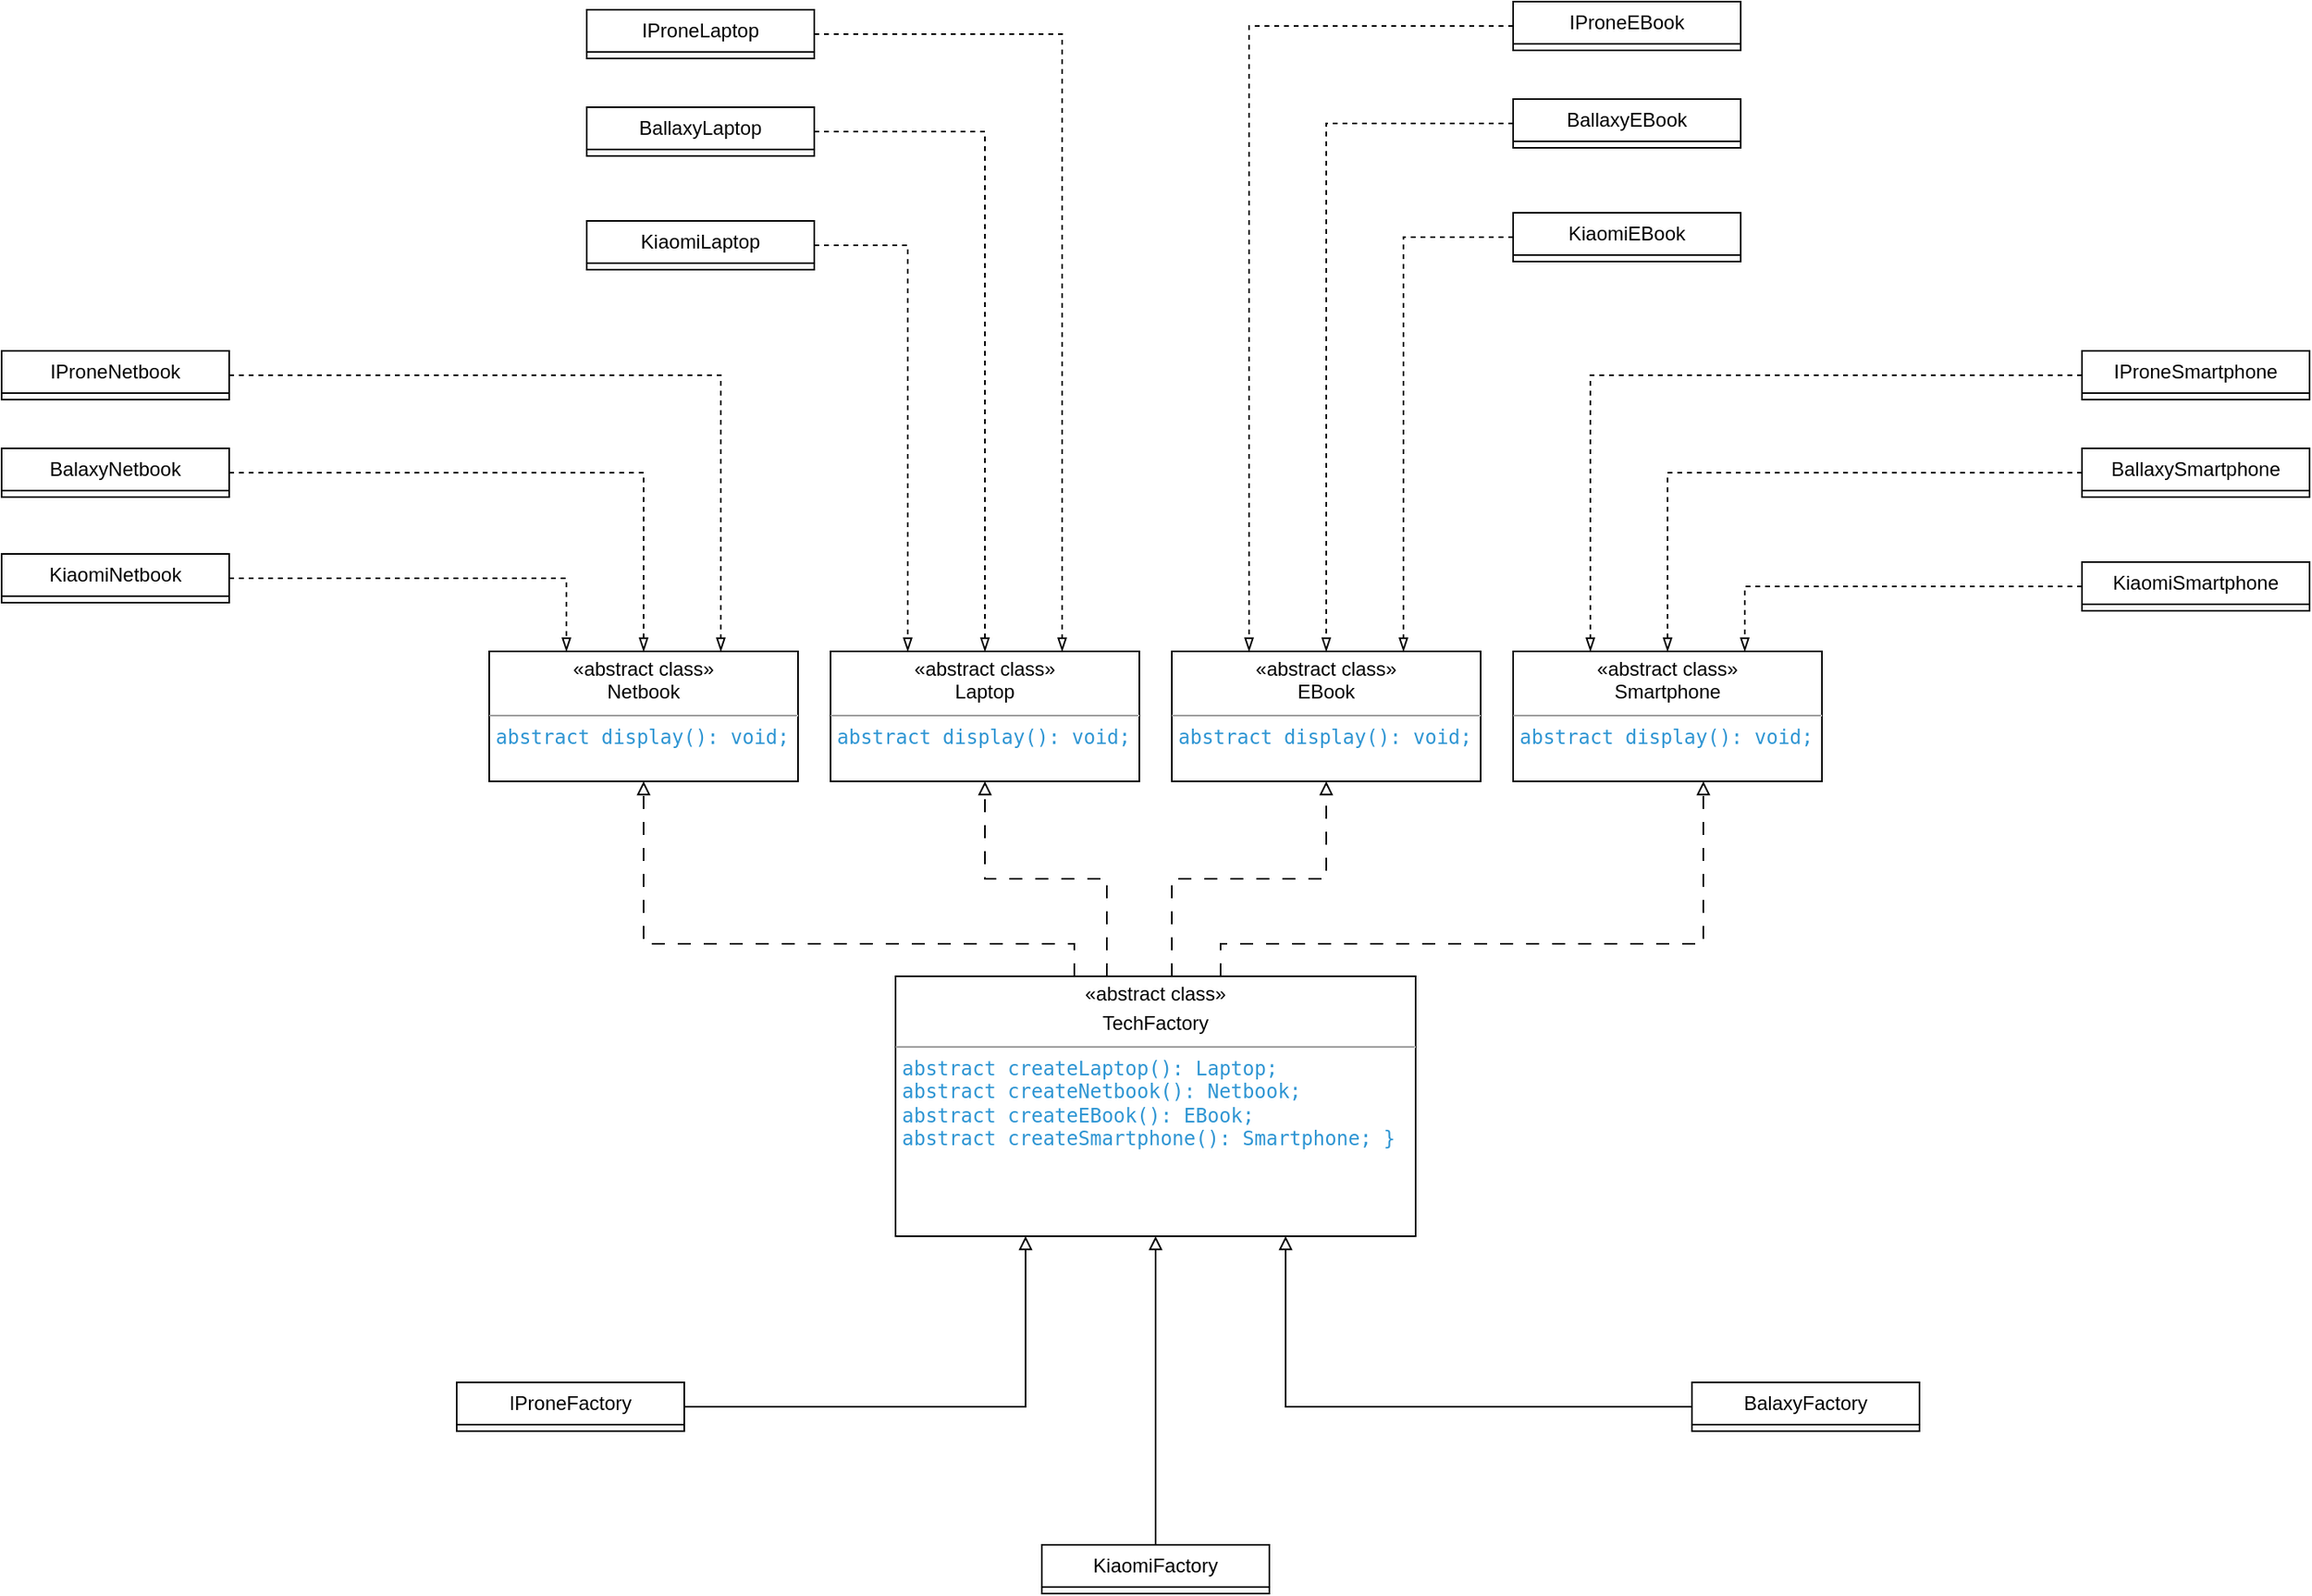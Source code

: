<mxfile version="23.1.5" type="device">
  <diagram name="Страница — 1" id="hpAXE56jWD4GynXyxA2A">
    <mxGraphModel dx="1706" dy="2249" grid="1" gridSize="10" guides="1" tooltips="1" connect="1" arrows="1" fold="1" page="1" pageScale="1" pageWidth="827" pageHeight="1169" math="0" shadow="0">
      <root>
        <mxCell id="0" />
        <mxCell id="1" parent="0" />
        <mxCell id="zwBjMrCUvgX5wGuSaflO-2" value="&lt;p style=&quot;margin:0px;margin-top:4px;text-align:center;&quot;&gt;«abstract class»&lt;br style=&quot;border-color: var(--border-color);&quot;&gt;Laptop&lt;/p&gt;&lt;hr size=&quot;1&quot;&gt;&lt;p style=&quot;margin:0px;margin-left:4px;&quot;&gt;&lt;font face=&quot;Söhne Mono, Monaco, Andale Mono, Ubuntu Mono, monospace&quot; color=&quot;#2e95d3&quot;&gt;abstract display(): void;&lt;/font&gt;&lt;br&gt;&lt;/p&gt;" style="verticalAlign=top;align=left;overflow=fill;html=1;whiteSpace=wrap;" parent="1" vertex="1">
          <mxGeometry x="670" y="295" width="190" height="80" as="geometry" />
        </mxCell>
        <mxCell id="zwBjMrCUvgX5wGuSaflO-4" value="&lt;p style=&quot;margin:0px;margin-top:4px;text-align:center;&quot;&gt;«abstract class»&lt;br style=&quot;border-color: var(--border-color);&quot;&gt;Netbook&lt;br&gt;&lt;/p&gt;&lt;hr size=&quot;1&quot;&gt;&lt;p style=&quot;margin:0px;margin-left:4px;&quot;&gt;&lt;font face=&quot;Söhne Mono, Monaco, Andale Mono, Ubuntu Mono, monospace&quot; color=&quot;#2e95d3&quot;&gt;abstract display(): void;&lt;/font&gt;&lt;br&gt;&lt;/p&gt;" style="verticalAlign=top;align=left;overflow=fill;html=1;whiteSpace=wrap;" parent="1" vertex="1">
          <mxGeometry x="460" y="295" width="190" height="80" as="geometry" />
        </mxCell>
        <mxCell id="zwBjMrCUvgX5wGuSaflO-5" value="&lt;p style=&quot;margin:0px;margin-top:4px;text-align:center;&quot;&gt;«abstract class»&lt;br style=&quot;border-color: var(--border-color);&quot;&gt;Smartphone&lt;br&gt;&lt;/p&gt;&lt;hr size=&quot;1&quot;&gt;&lt;p style=&quot;margin:0px;margin-left:4px;&quot;&gt;&lt;font face=&quot;Söhne Mono, Monaco, Andale Mono, Ubuntu Mono, monospace&quot; color=&quot;#2e95d3&quot;&gt;abstract display(): void;&lt;/font&gt;&lt;br&gt;&lt;/p&gt;" style="verticalAlign=top;align=left;overflow=fill;html=1;whiteSpace=wrap;" parent="1" vertex="1">
          <mxGeometry x="1090" y="295" width="190" height="80" as="geometry" />
        </mxCell>
        <mxCell id="zwBjMrCUvgX5wGuSaflO-6" value="&lt;p style=&quot;margin:0px;margin-top:4px;text-align:center;&quot;&gt;«abstract class»&lt;br style=&quot;border-color: var(--border-color);&quot;&gt;EBook&lt;br&gt;&lt;/p&gt;&lt;hr size=&quot;1&quot;&gt;&lt;p style=&quot;margin:0px;margin-left:4px;&quot;&gt;&lt;font face=&quot;Söhne Mono, Monaco, Andale Mono, Ubuntu Mono, monospace&quot; color=&quot;#2e95d3&quot;&gt;abstract display(): void;&lt;/font&gt;&lt;br&gt;&lt;/p&gt;" style="verticalAlign=top;align=left;overflow=fill;html=1;whiteSpace=wrap;" parent="1" vertex="1">
          <mxGeometry x="880" y="295" width="190" height="80" as="geometry" />
        </mxCell>
        <mxCell id="zwBjMrCUvgX5wGuSaflO-8" style="edgeStyle=orthogonalEdgeStyle;rounded=0;orthogonalLoop=1;jettySize=auto;html=1;entryX=0.5;entryY=1;entryDx=0;entryDy=0;dashed=1;dashPattern=8 8;endArrow=block;endFill=0;" parent="1" source="zwBjMrCUvgX5wGuSaflO-7" target="zwBjMrCUvgX5wGuSaflO-4" edge="1">
          <mxGeometry relative="1" as="geometry">
            <Array as="points">
              <mxPoint x="820" y="475" />
              <mxPoint x="555" y="475" />
            </Array>
          </mxGeometry>
        </mxCell>
        <mxCell id="zwBjMrCUvgX5wGuSaflO-9" style="edgeStyle=orthogonalEdgeStyle;rounded=0;orthogonalLoop=1;jettySize=auto;html=1;dashed=1;dashPattern=8 8;endArrow=block;endFill=0;" parent="1" source="zwBjMrCUvgX5wGuSaflO-7" target="zwBjMrCUvgX5wGuSaflO-2" edge="1">
          <mxGeometry relative="1" as="geometry">
            <Array as="points">
              <mxPoint x="840" y="435" />
              <mxPoint x="765" y="435" />
            </Array>
          </mxGeometry>
        </mxCell>
        <mxCell id="zwBjMrCUvgX5wGuSaflO-10" style="edgeStyle=orthogonalEdgeStyle;rounded=0;orthogonalLoop=1;jettySize=auto;html=1;entryX=0.5;entryY=1;entryDx=0;entryDy=0;dashed=1;dashPattern=8 8;endArrow=block;endFill=0;" parent="1" source="zwBjMrCUvgX5wGuSaflO-7" target="zwBjMrCUvgX5wGuSaflO-6" edge="1">
          <mxGeometry relative="1" as="geometry">
            <Array as="points">
              <mxPoint x="880" y="435" />
              <mxPoint x="975" y="435" />
            </Array>
          </mxGeometry>
        </mxCell>
        <mxCell id="zwBjMrCUvgX5wGuSaflO-7" value="&lt;p style=&quot;margin:0px;margin-top:4px;text-align:center;&quot;&gt;«abstract class»&lt;/p&gt;&lt;p style=&quot;margin:0px;margin-top:4px;text-align:center;&quot;&gt;&lt;span style=&quot;background-color: initial;&quot;&gt;TechFactory&lt;/span&gt;&lt;/p&gt;&lt;hr size=&quot;1&quot;&gt;&lt;p style=&quot;margin:0px;margin-left:4px;&quot;&gt;&lt;font face=&quot;Söhne Mono, Monaco, Andale Mono, Ubuntu Mono, monospace&quot; color=&quot;#2e95d3&quot;&gt;abstract createLaptop(): Laptop;&amp;nbsp;&lt;/font&gt;&lt;/p&gt;&lt;p style=&quot;margin:0px;margin-left:4px;&quot;&gt;&lt;font face=&quot;Söhne Mono, Monaco, Andale Mono, Ubuntu Mono, monospace&quot; color=&quot;#2e95d3&quot;&gt;abstract createNetbook(): Netbook;&amp;nbsp;&lt;/font&gt;&lt;/p&gt;&lt;p style=&quot;margin:0px;margin-left:4px;&quot;&gt;&lt;font face=&quot;Söhne Mono, Monaco, Andale Mono, Ubuntu Mono, monospace&quot; color=&quot;#2e95d3&quot;&gt;abstract createEBook(): EBook;&amp;nbsp;&lt;/font&gt;&lt;/p&gt;&lt;p style=&quot;margin:0px;margin-left:4px;&quot;&gt;&lt;font face=&quot;Söhne Mono, Monaco, Andale Mono, Ubuntu Mono, monospace&quot; color=&quot;#2e95d3&quot;&gt;abstract createSmartphone(): Smartphone; }&lt;/font&gt;&lt;br&gt;&lt;/p&gt;" style="verticalAlign=top;align=left;overflow=fill;html=1;whiteSpace=wrap;" parent="1" vertex="1">
          <mxGeometry x="710" y="495" width="320" height="160" as="geometry" />
        </mxCell>
        <mxCell id="zwBjMrCUvgX5wGuSaflO-11" style="edgeStyle=orthogonalEdgeStyle;rounded=0;orthogonalLoop=1;jettySize=auto;html=1;entryX=0.616;entryY=1;entryDx=0;entryDy=0;entryPerimeter=0;dashed=1;dashPattern=8 8;endArrow=block;endFill=0;" parent="1" source="zwBjMrCUvgX5wGuSaflO-7" target="zwBjMrCUvgX5wGuSaflO-5" edge="1">
          <mxGeometry relative="1" as="geometry">
            <Array as="points">
              <mxPoint x="910" y="475" />
              <mxPoint x="1207" y="475" />
            </Array>
          </mxGeometry>
        </mxCell>
        <mxCell id="zwBjMrCUvgX5wGuSaflO-23" style="edgeStyle=orthogonalEdgeStyle;rounded=0;orthogonalLoop=1;jettySize=auto;html=1;entryX=0.25;entryY=1;entryDx=0;entryDy=0;endArrow=block;endFill=0;" parent="1" source="zwBjMrCUvgX5wGuSaflO-16" target="zwBjMrCUvgX5wGuSaflO-7" edge="1">
          <mxGeometry relative="1" as="geometry" />
        </mxCell>
        <mxCell id="zwBjMrCUvgX5wGuSaflO-16" value="IProneFactory" style="swimlane;fontStyle=0;childLayout=stackLayout;horizontal=1;startSize=26;fillColor=none;horizontalStack=0;resizeParent=1;resizeParentMax=0;resizeLast=0;collapsible=1;marginBottom=0;whiteSpace=wrap;html=1;" parent="1" vertex="1">
          <mxGeometry x="440" y="745" width="140" height="30" as="geometry" />
        </mxCell>
        <mxCell id="zwBjMrCUvgX5wGuSaflO-26" style="edgeStyle=orthogonalEdgeStyle;rounded=0;orthogonalLoop=1;jettySize=auto;html=1;entryX=0.5;entryY=1;entryDx=0;entryDy=0;endArrow=block;endFill=0;" parent="1" source="zwBjMrCUvgX5wGuSaflO-20" target="zwBjMrCUvgX5wGuSaflO-7" edge="1">
          <mxGeometry relative="1" as="geometry" />
        </mxCell>
        <mxCell id="zwBjMrCUvgX5wGuSaflO-20" value="KiaomiFactory" style="swimlane;fontStyle=0;childLayout=stackLayout;horizontal=1;startSize=26;fillColor=none;horizontalStack=0;resizeParent=1;resizeParentMax=0;resizeLast=0;collapsible=1;marginBottom=0;whiteSpace=wrap;html=1;" parent="1" vertex="1">
          <mxGeometry x="800" y="845" width="140" height="30" as="geometry" />
        </mxCell>
        <mxCell id="zwBjMrCUvgX5wGuSaflO-25" style="edgeStyle=orthogonalEdgeStyle;rounded=0;orthogonalLoop=1;jettySize=auto;html=1;entryX=0.75;entryY=1;entryDx=0;entryDy=0;endArrow=block;endFill=0;" parent="1" source="zwBjMrCUvgX5wGuSaflO-21" target="zwBjMrCUvgX5wGuSaflO-7" edge="1">
          <mxGeometry relative="1" as="geometry" />
        </mxCell>
        <mxCell id="zwBjMrCUvgX5wGuSaflO-21" value="BalaxyFactory" style="swimlane;fontStyle=0;childLayout=stackLayout;horizontal=1;startSize=26;fillColor=none;horizontalStack=0;resizeParent=1;resizeParentMax=0;resizeLast=0;collapsible=1;marginBottom=0;whiteSpace=wrap;html=1;" parent="1" vertex="1">
          <mxGeometry x="1200" y="745" width="140" height="30" as="geometry" />
        </mxCell>
        <mxCell id="zwBjMrCUvgX5wGuSaflO-36" style="edgeStyle=orthogonalEdgeStyle;rounded=0;orthogonalLoop=1;jettySize=auto;html=1;entryX=0.75;entryY=0;entryDx=0;entryDy=0;dashed=1;endArrow=blockThin;endFill=0;" parent="1" source="zwBjMrCUvgX5wGuSaflO-31" target="zwBjMrCUvgX5wGuSaflO-4" edge="1">
          <mxGeometry relative="1" as="geometry" />
        </mxCell>
        <mxCell id="zwBjMrCUvgX5wGuSaflO-31" value="IProneNetbook" style="swimlane;fontStyle=0;childLayout=stackLayout;horizontal=1;startSize=26;fillColor=none;horizontalStack=0;resizeParent=1;resizeParentMax=0;resizeLast=0;collapsible=1;marginBottom=0;whiteSpace=wrap;html=1;" parent="1" vertex="1">
          <mxGeometry x="160" y="110" width="140" height="30" as="geometry">
            <mxRectangle x="160" y="110" width="120" height="30" as="alternateBounds" />
          </mxGeometry>
        </mxCell>
        <mxCell id="zwBjMrCUvgX5wGuSaflO-37" style="edgeStyle=orthogonalEdgeStyle;rounded=0;orthogonalLoop=1;jettySize=auto;html=1;dashed=1;endArrow=blockThin;endFill=0;" parent="1" source="zwBjMrCUvgX5wGuSaflO-32" target="zwBjMrCUvgX5wGuSaflO-4" edge="1">
          <mxGeometry relative="1" as="geometry" />
        </mxCell>
        <mxCell id="zwBjMrCUvgX5wGuSaflO-32" value="BalaxyNetbook" style="swimlane;fontStyle=0;childLayout=stackLayout;horizontal=1;startSize=26;fillColor=none;horizontalStack=0;resizeParent=1;resizeParentMax=0;resizeLast=0;collapsible=1;marginBottom=0;whiteSpace=wrap;html=1;" parent="1" vertex="1">
          <mxGeometry x="160" y="170" width="140" height="30" as="geometry" />
        </mxCell>
        <mxCell id="zwBjMrCUvgX5wGuSaflO-38" style="edgeStyle=orthogonalEdgeStyle;rounded=0;orthogonalLoop=1;jettySize=auto;html=1;entryX=0.25;entryY=0;entryDx=0;entryDy=0;dashed=1;endArrow=blockThin;endFill=0;" parent="1" source="zwBjMrCUvgX5wGuSaflO-33" target="zwBjMrCUvgX5wGuSaflO-4" edge="1">
          <mxGeometry relative="1" as="geometry" />
        </mxCell>
        <mxCell id="zwBjMrCUvgX5wGuSaflO-33" value="KiaomiNetbook" style="swimlane;fontStyle=0;childLayout=stackLayout;horizontal=1;startSize=26;fillColor=none;horizontalStack=0;resizeParent=1;resizeParentMax=0;resizeLast=0;collapsible=1;marginBottom=0;whiteSpace=wrap;html=1;" parent="1" vertex="1">
          <mxGeometry x="160" y="235" width="140" height="30" as="geometry" />
        </mxCell>
        <mxCell id="zwBjMrCUvgX5wGuSaflO-43" style="edgeStyle=orthogonalEdgeStyle;rounded=0;orthogonalLoop=1;jettySize=auto;html=1;entryX=0.75;entryY=0;entryDx=0;entryDy=0;dashed=1;endArrow=blockThin;endFill=0;" parent="1" source="zwBjMrCUvgX5wGuSaflO-34" target="zwBjMrCUvgX5wGuSaflO-2" edge="1">
          <mxGeometry relative="1" as="geometry" />
        </mxCell>
        <mxCell id="zwBjMrCUvgX5wGuSaflO-34" value="IProneLaptop" style="swimlane;fontStyle=0;childLayout=stackLayout;horizontal=1;startSize=26;fillColor=none;horizontalStack=0;resizeParent=1;resizeParentMax=0;resizeLast=0;collapsible=1;marginBottom=0;whiteSpace=wrap;html=1;" parent="1" vertex="1">
          <mxGeometry x="520" y="-100" width="140" height="30" as="geometry" />
        </mxCell>
        <mxCell id="zwBjMrCUvgX5wGuSaflO-45" style="edgeStyle=orthogonalEdgeStyle;rounded=0;orthogonalLoop=1;jettySize=auto;html=1;entryX=0.25;entryY=0;entryDx=0;entryDy=0;dashed=1;endArrow=blockThin;endFill=0;" parent="1" source="zwBjMrCUvgX5wGuSaflO-41" target="zwBjMrCUvgX5wGuSaflO-2" edge="1">
          <mxGeometry relative="1" as="geometry" />
        </mxCell>
        <mxCell id="zwBjMrCUvgX5wGuSaflO-41" value="KiaomiLaptop" style="swimlane;fontStyle=0;childLayout=stackLayout;horizontal=1;startSize=26;fillColor=none;horizontalStack=0;resizeParent=1;resizeParentMax=0;resizeLast=0;collapsible=1;marginBottom=0;whiteSpace=wrap;html=1;" parent="1" vertex="1">
          <mxGeometry x="520" y="30" width="140" height="30" as="geometry" />
        </mxCell>
        <mxCell id="zwBjMrCUvgX5wGuSaflO-44" style="edgeStyle=orthogonalEdgeStyle;rounded=0;orthogonalLoop=1;jettySize=auto;html=1;entryX=0.5;entryY=0;entryDx=0;entryDy=0;dashed=1;endArrow=blockThin;endFill=0;" parent="1" source="zwBjMrCUvgX5wGuSaflO-42" target="zwBjMrCUvgX5wGuSaflO-2" edge="1">
          <mxGeometry relative="1" as="geometry" />
        </mxCell>
        <mxCell id="zwBjMrCUvgX5wGuSaflO-42" value="BallaxyLaptop" style="swimlane;fontStyle=0;childLayout=stackLayout;horizontal=1;startSize=26;fillColor=none;horizontalStack=0;resizeParent=1;resizeParentMax=0;resizeLast=0;collapsible=1;marginBottom=0;whiteSpace=wrap;html=1;" parent="1" vertex="1">
          <mxGeometry x="520" y="-40" width="140" height="30" as="geometry" />
        </mxCell>
        <mxCell id="zwBjMrCUvgX5wGuSaflO-54" style="edgeStyle=orthogonalEdgeStyle;rounded=0;orthogonalLoop=1;jettySize=auto;html=1;entryX=0.25;entryY=0;entryDx=0;entryDy=0;dashed=1;endArrow=blockThin;endFill=0;" parent="1" source="zwBjMrCUvgX5wGuSaflO-46" target="zwBjMrCUvgX5wGuSaflO-6" edge="1">
          <mxGeometry relative="1" as="geometry" />
        </mxCell>
        <mxCell id="zwBjMrCUvgX5wGuSaflO-46" value="IProneEBook" style="swimlane;fontStyle=0;childLayout=stackLayout;horizontal=1;startSize=26;fillColor=none;horizontalStack=0;resizeParent=1;resizeParentMax=0;resizeLast=0;collapsible=1;marginBottom=0;whiteSpace=wrap;html=1;" parent="1" vertex="1">
          <mxGeometry x="1090" y="-105" width="140" height="30" as="geometry" />
        </mxCell>
        <mxCell id="zwBjMrCUvgX5wGuSaflO-57" style="edgeStyle=orthogonalEdgeStyle;rounded=0;orthogonalLoop=1;jettySize=auto;html=1;entryX=0.75;entryY=0;entryDx=0;entryDy=0;dashed=1;endArrow=blockThin;endFill=0;" parent="1" source="zwBjMrCUvgX5wGuSaflO-47" target="zwBjMrCUvgX5wGuSaflO-6" edge="1">
          <mxGeometry relative="1" as="geometry" />
        </mxCell>
        <mxCell id="zwBjMrCUvgX5wGuSaflO-47" value="KiaomiEBook" style="swimlane;fontStyle=0;childLayout=stackLayout;horizontal=1;startSize=26;fillColor=none;horizontalStack=0;resizeParent=1;resizeParentMax=0;resizeLast=0;collapsible=1;marginBottom=0;whiteSpace=wrap;html=1;" parent="1" vertex="1">
          <mxGeometry x="1090" y="25" width="140" height="30" as="geometry" />
        </mxCell>
        <mxCell id="zwBjMrCUvgX5wGuSaflO-55" style="edgeStyle=orthogonalEdgeStyle;rounded=0;orthogonalLoop=1;jettySize=auto;html=1;entryX=0.5;entryY=0;entryDx=0;entryDy=0;dashed=1;endArrow=blockThin;endFill=0;" parent="1" source="zwBjMrCUvgX5wGuSaflO-48" target="zwBjMrCUvgX5wGuSaflO-6" edge="1">
          <mxGeometry relative="1" as="geometry" />
        </mxCell>
        <mxCell id="zwBjMrCUvgX5wGuSaflO-48" value="BallaxyEBook" style="swimlane;fontStyle=0;childLayout=stackLayout;horizontal=1;startSize=26;fillColor=none;horizontalStack=0;resizeParent=1;resizeParentMax=0;resizeLast=0;collapsible=1;marginBottom=0;whiteSpace=wrap;html=1;" parent="1" vertex="1">
          <mxGeometry x="1090" y="-45" width="140" height="30" as="geometry" />
        </mxCell>
        <mxCell id="zwBjMrCUvgX5wGuSaflO-58" style="edgeStyle=orthogonalEdgeStyle;rounded=0;orthogonalLoop=1;jettySize=auto;html=1;entryX=0.25;entryY=0;entryDx=0;entryDy=0;dashed=1;endArrow=blockThin;endFill=0;" parent="1" source="zwBjMrCUvgX5wGuSaflO-49" target="zwBjMrCUvgX5wGuSaflO-5" edge="1">
          <mxGeometry relative="1" as="geometry" />
        </mxCell>
        <mxCell id="zwBjMrCUvgX5wGuSaflO-49" value="IProneSmartphone" style="swimlane;fontStyle=0;childLayout=stackLayout;horizontal=1;startSize=26;fillColor=none;horizontalStack=0;resizeParent=1;resizeParentMax=0;resizeLast=0;collapsible=1;marginBottom=0;whiteSpace=wrap;html=1;" parent="1" vertex="1">
          <mxGeometry x="1440" y="110" width="140" height="30" as="geometry" />
        </mxCell>
        <mxCell id="zwBjMrCUvgX5wGuSaflO-60" style="edgeStyle=orthogonalEdgeStyle;rounded=0;orthogonalLoop=1;jettySize=auto;html=1;entryX=0.75;entryY=0;entryDx=0;entryDy=0;dashed=1;endArrow=blockThin;endFill=0;" parent="1" source="zwBjMrCUvgX5wGuSaflO-50" target="zwBjMrCUvgX5wGuSaflO-5" edge="1">
          <mxGeometry relative="1" as="geometry" />
        </mxCell>
        <mxCell id="zwBjMrCUvgX5wGuSaflO-50" value="KiaomiSmartphone" style="swimlane;fontStyle=0;childLayout=stackLayout;horizontal=1;startSize=26;fillColor=none;horizontalStack=0;resizeParent=1;resizeParentMax=0;resizeLast=0;collapsible=1;marginBottom=0;whiteSpace=wrap;html=1;" parent="1" vertex="1">
          <mxGeometry x="1440" y="240" width="140" height="30" as="geometry" />
        </mxCell>
        <mxCell id="zwBjMrCUvgX5wGuSaflO-59" style="edgeStyle=orthogonalEdgeStyle;rounded=0;orthogonalLoop=1;jettySize=auto;html=1;entryX=0.5;entryY=0;entryDx=0;entryDy=0;dashed=1;endArrow=blockThin;endFill=0;" parent="1" source="zwBjMrCUvgX5wGuSaflO-51" target="zwBjMrCUvgX5wGuSaflO-5" edge="1">
          <mxGeometry relative="1" as="geometry" />
        </mxCell>
        <mxCell id="zwBjMrCUvgX5wGuSaflO-51" value="BallaxySmartphone" style="swimlane;fontStyle=0;childLayout=stackLayout;horizontal=1;startSize=26;fillColor=none;horizontalStack=0;resizeParent=1;resizeParentMax=0;resizeLast=0;collapsible=1;marginBottom=0;whiteSpace=wrap;html=1;" parent="1" vertex="1">
          <mxGeometry x="1440" y="170" width="140" height="30" as="geometry" />
        </mxCell>
      </root>
    </mxGraphModel>
  </diagram>
</mxfile>
